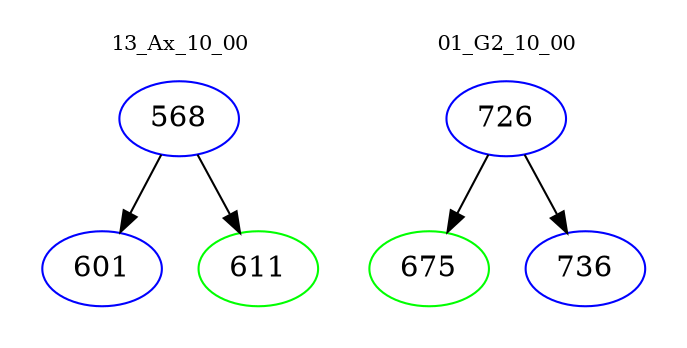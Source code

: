 digraph{
subgraph cluster_0 {
color = white
label = "13_Ax_10_00";
fontsize=10;
T0_568 [label="568", color="blue"]
T0_568 -> T0_601 [color="black"]
T0_601 [label="601", color="blue"]
T0_568 -> T0_611 [color="black"]
T0_611 [label="611", color="green"]
}
subgraph cluster_1 {
color = white
label = "01_G2_10_00";
fontsize=10;
T1_726 [label="726", color="blue"]
T1_726 -> T1_675 [color="black"]
T1_675 [label="675", color="green"]
T1_726 -> T1_736 [color="black"]
T1_736 [label="736", color="blue"]
}
}

